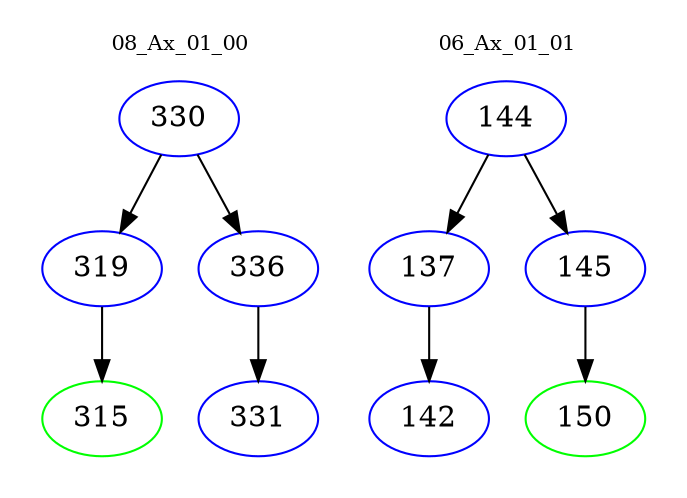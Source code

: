 digraph{
subgraph cluster_0 {
color = white
label = "08_Ax_01_00";
fontsize=10;
T0_330 [label="330", color="blue"]
T0_330 -> T0_319 [color="black"]
T0_319 [label="319", color="blue"]
T0_319 -> T0_315 [color="black"]
T0_315 [label="315", color="green"]
T0_330 -> T0_336 [color="black"]
T0_336 [label="336", color="blue"]
T0_336 -> T0_331 [color="black"]
T0_331 [label="331", color="blue"]
}
subgraph cluster_1 {
color = white
label = "06_Ax_01_01";
fontsize=10;
T1_144 [label="144", color="blue"]
T1_144 -> T1_137 [color="black"]
T1_137 [label="137", color="blue"]
T1_137 -> T1_142 [color="black"]
T1_142 [label="142", color="blue"]
T1_144 -> T1_145 [color="black"]
T1_145 [label="145", color="blue"]
T1_145 -> T1_150 [color="black"]
T1_150 [label="150", color="green"]
}
}
